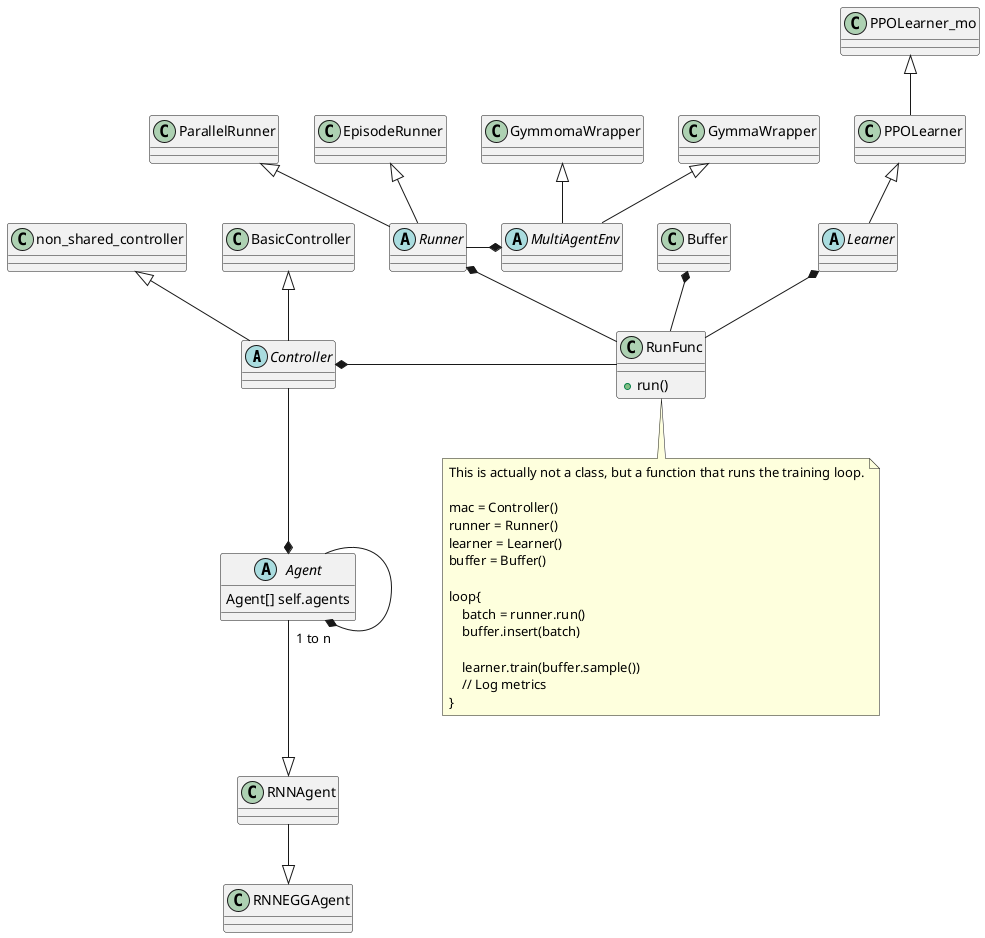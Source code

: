 @startuml
abstract class Controller
class BasicController
class non_shared_controller

abstract class Runner
class EpisodeRunner
class ParallelRunner

abstract class MultiAgentEnv
class GymmaWrapper
class GymmomaWrapper

abstract class Agent
class RNNAgent
class RNNEGGAgent

class RunFunc{
 + run()
}

Agent : Agent[] self.agents
Agent  --* "1 to n" Agent

abstract class Learner
class PPOLearner
class PPOLearner_mo

class Buffer

MultiAgentEnv -up-|> GymmaWrapper
MultiAgentEnv -up-|> GymmomaWrapper

Runner -up-|> EpisodeRunner
Runner -up-|> ParallelRunner

Controller -up-|> non_shared_controller
Controller -up-|> BasicController

Agent --|> RNNAgent
RNNAgent --|> RNNEGGAgent

Learner -up-|> PPOLearner
PPOLearner -up-|> PPOLearner_mo



Controller --* Agent

Runner -right-* MultiAgentEnv

RunFunc -up-* Runner
RunFunc -left-* Controller
RunFunc -up-* Learner
RunFunc -up-* Buffer

note bottom of RunFunc
    This is actually not a class, but a function that runs the training loop.

    mac = Controller()
    runner = Runner()
    learner = Learner()
    buffer = Buffer()

    loop{
        batch = runner.run()
        buffer.insert(batch)

        learner.train(buffer.sample())
        // Log metrics
    }
end note

@enduml